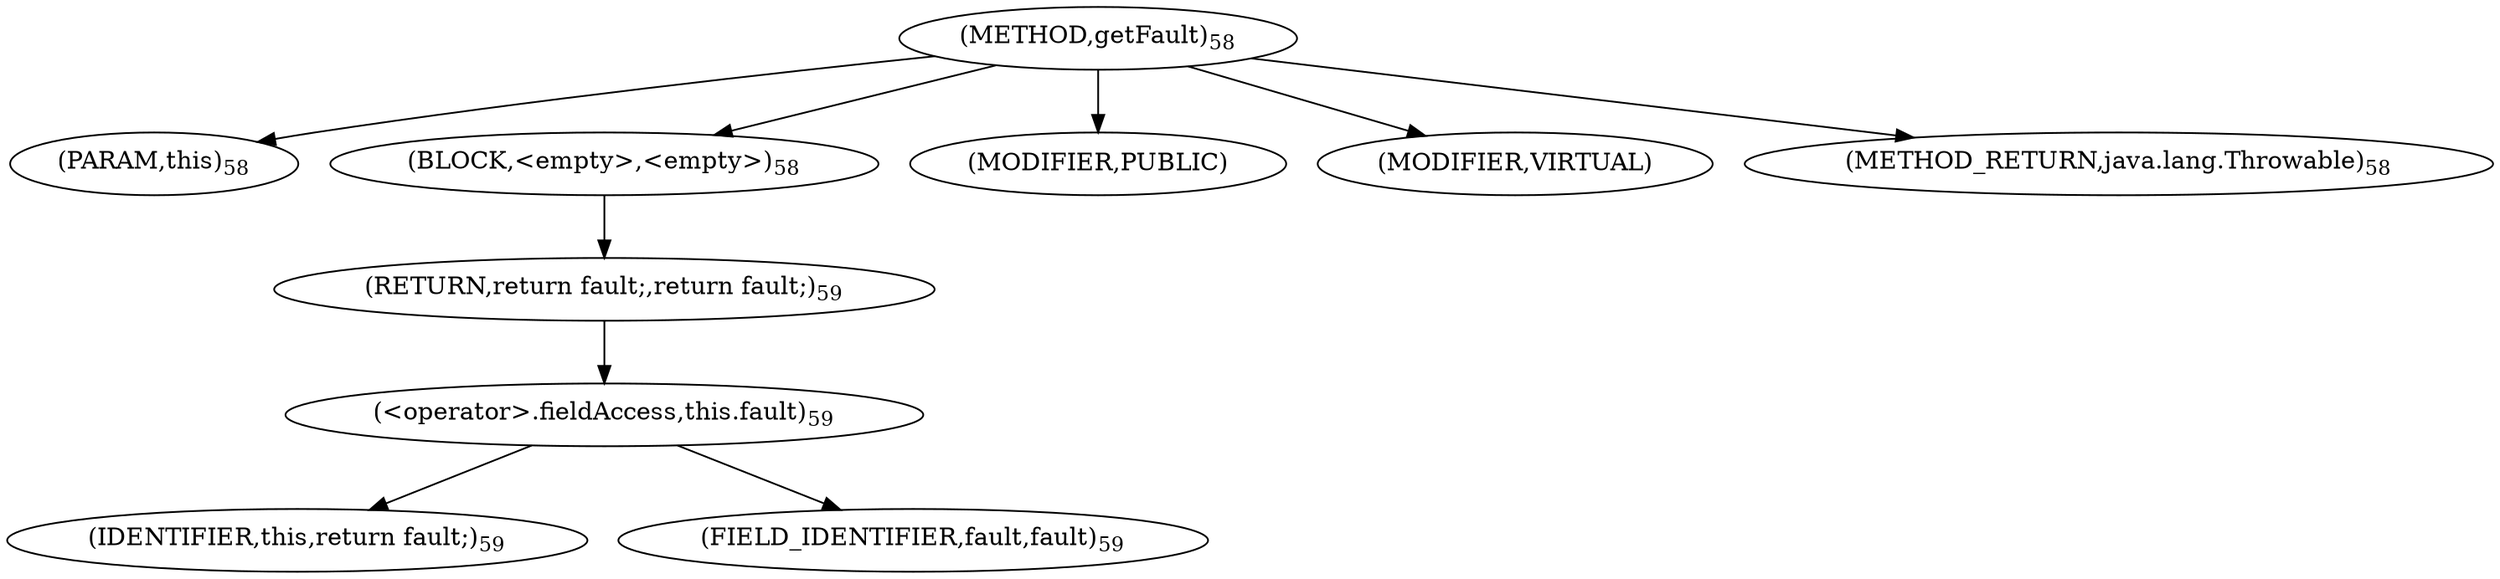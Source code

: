 digraph "getFault" {  
"53" [label = <(METHOD,getFault)<SUB>58</SUB>> ]
"54" [label = <(PARAM,this)<SUB>58</SUB>> ]
"55" [label = <(BLOCK,&lt;empty&gt;,&lt;empty&gt;)<SUB>58</SUB>> ]
"56" [label = <(RETURN,return fault;,return fault;)<SUB>59</SUB>> ]
"57" [label = <(&lt;operator&gt;.fieldAccess,this.fault)<SUB>59</SUB>> ]
"58" [label = <(IDENTIFIER,this,return fault;)<SUB>59</SUB>> ]
"59" [label = <(FIELD_IDENTIFIER,fault,fault)<SUB>59</SUB>> ]
"60" [label = <(MODIFIER,PUBLIC)> ]
"61" [label = <(MODIFIER,VIRTUAL)> ]
"62" [label = <(METHOD_RETURN,java.lang.Throwable)<SUB>58</SUB>> ]
  "53" -> "54" 
  "53" -> "55" 
  "53" -> "60" 
  "53" -> "61" 
  "53" -> "62" 
  "55" -> "56" 
  "56" -> "57" 
  "57" -> "58" 
  "57" -> "59" 
}
